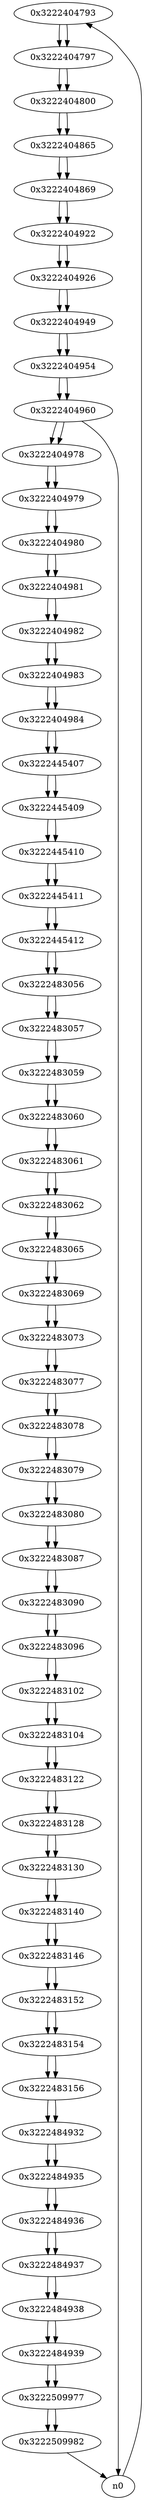 digraph G{
/* nodes */
  n1 [label="0x3222404793"]
  n2 [label="0x3222404797"]
  n3 [label="0x3222404800"]
  n4 [label="0x3222404865"]
  n5 [label="0x3222404869"]
  n6 [label="0x3222404922"]
  n7 [label="0x3222404926"]
  n8 [label="0x3222404949"]
  n9 [label="0x3222404954"]
  n10 [label="0x3222404960"]
  n11 [label="0x3222404978"]
  n12 [label="0x3222404979"]
  n13 [label="0x3222404980"]
  n14 [label="0x3222404981"]
  n15 [label="0x3222404982"]
  n16 [label="0x3222404983"]
  n17 [label="0x3222404984"]
  n18 [label="0x3222445407"]
  n19 [label="0x3222445409"]
  n20 [label="0x3222445410"]
  n21 [label="0x3222445411"]
  n22 [label="0x3222445412"]
  n23 [label="0x3222483056"]
  n24 [label="0x3222483057"]
  n25 [label="0x3222483059"]
  n26 [label="0x3222483060"]
  n27 [label="0x3222483061"]
  n28 [label="0x3222483062"]
  n29 [label="0x3222483065"]
  n30 [label="0x3222483069"]
  n31 [label="0x3222483073"]
  n32 [label="0x3222483077"]
  n33 [label="0x3222483078"]
  n34 [label="0x3222483079"]
  n35 [label="0x3222483080"]
  n36 [label="0x3222483087"]
  n37 [label="0x3222483090"]
  n38 [label="0x3222483096"]
  n39 [label="0x3222483102"]
  n40 [label="0x3222483104"]
  n41 [label="0x3222483122"]
  n42 [label="0x3222483128"]
  n43 [label="0x3222483130"]
  n44 [label="0x3222483140"]
  n45 [label="0x3222483146"]
  n46 [label="0x3222483152"]
  n47 [label="0x3222483154"]
  n48 [label="0x3222483156"]
  n49 [label="0x3222484932"]
  n50 [label="0x3222484935"]
  n51 [label="0x3222484936"]
  n52 [label="0x3222484937"]
  n53 [label="0x3222484938"]
  n54 [label="0x3222484939"]
  n55 [label="0x3222509977"]
  n56 [label="0x3222509982"]
/* edges */
n1 -> n2;
n0 -> n1;
n2 -> n3;
n1 -> n2;
n3 -> n4;
n2 -> n3;
n4 -> n5;
n3 -> n4;
n5 -> n6;
n4 -> n5;
n6 -> n7;
n5 -> n6;
n7 -> n8;
n6 -> n7;
n8 -> n9;
n7 -> n8;
n9 -> n10;
n8 -> n9;
n10 -> n11;
n10 -> n0;
n9 -> n10;
n11 -> n12;
n10 -> n11;
n12 -> n13;
n11 -> n12;
n13 -> n14;
n12 -> n13;
n14 -> n15;
n13 -> n14;
n15 -> n16;
n14 -> n15;
n16 -> n17;
n15 -> n16;
n17 -> n18;
n16 -> n17;
n18 -> n19;
n17 -> n18;
n19 -> n20;
n18 -> n19;
n20 -> n21;
n19 -> n20;
n21 -> n22;
n20 -> n21;
n22 -> n23;
n21 -> n22;
n23 -> n24;
n22 -> n23;
n24 -> n25;
n23 -> n24;
n25 -> n26;
n24 -> n25;
n26 -> n27;
n25 -> n26;
n27 -> n28;
n26 -> n27;
n28 -> n29;
n27 -> n28;
n29 -> n30;
n28 -> n29;
n30 -> n31;
n29 -> n30;
n31 -> n32;
n30 -> n31;
n32 -> n33;
n31 -> n32;
n33 -> n34;
n32 -> n33;
n34 -> n35;
n33 -> n34;
n35 -> n36;
n34 -> n35;
n36 -> n37;
n35 -> n36;
n37 -> n38;
n36 -> n37;
n38 -> n39;
n37 -> n38;
n39 -> n40;
n38 -> n39;
n40 -> n41;
n39 -> n40;
n41 -> n42;
n40 -> n41;
n42 -> n43;
n41 -> n42;
n43 -> n44;
n42 -> n43;
n44 -> n45;
n43 -> n44;
n45 -> n46;
n44 -> n45;
n46 -> n47;
n45 -> n46;
n47 -> n48;
n46 -> n47;
n48 -> n49;
n47 -> n48;
n49 -> n50;
n48 -> n49;
n50 -> n51;
n49 -> n50;
n51 -> n52;
n50 -> n51;
n52 -> n53;
n51 -> n52;
n53 -> n54;
n52 -> n53;
n54 -> n55;
n53 -> n54;
n55 -> n56;
n54 -> n55;
n56 -> n0;
n55 -> n56;
}

